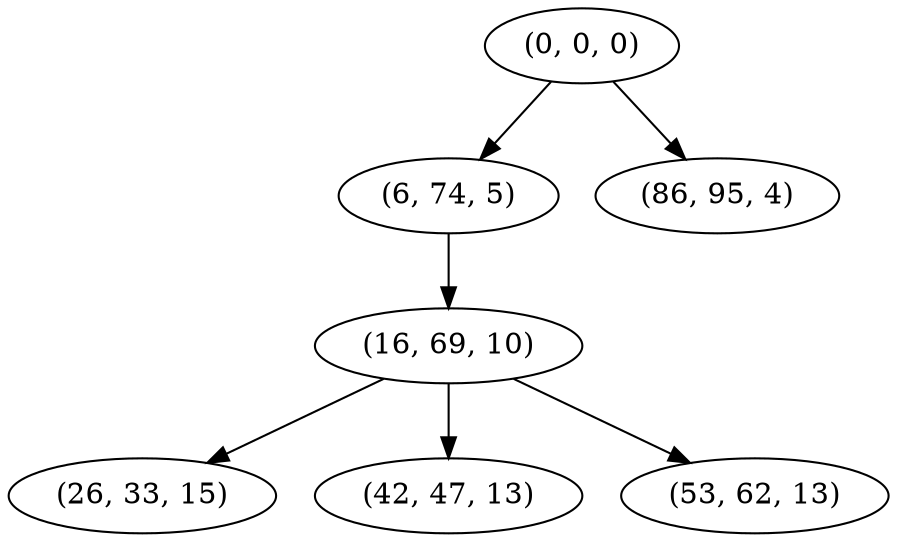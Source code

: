 digraph tree {
    "(0, 0, 0)";
    "(6, 74, 5)";
    "(16, 69, 10)";
    "(26, 33, 15)";
    "(42, 47, 13)";
    "(53, 62, 13)";
    "(86, 95, 4)";
    "(0, 0, 0)" -> "(6, 74, 5)";
    "(0, 0, 0)" -> "(86, 95, 4)";
    "(6, 74, 5)" -> "(16, 69, 10)";
    "(16, 69, 10)" -> "(26, 33, 15)";
    "(16, 69, 10)" -> "(42, 47, 13)";
    "(16, 69, 10)" -> "(53, 62, 13)";
}
